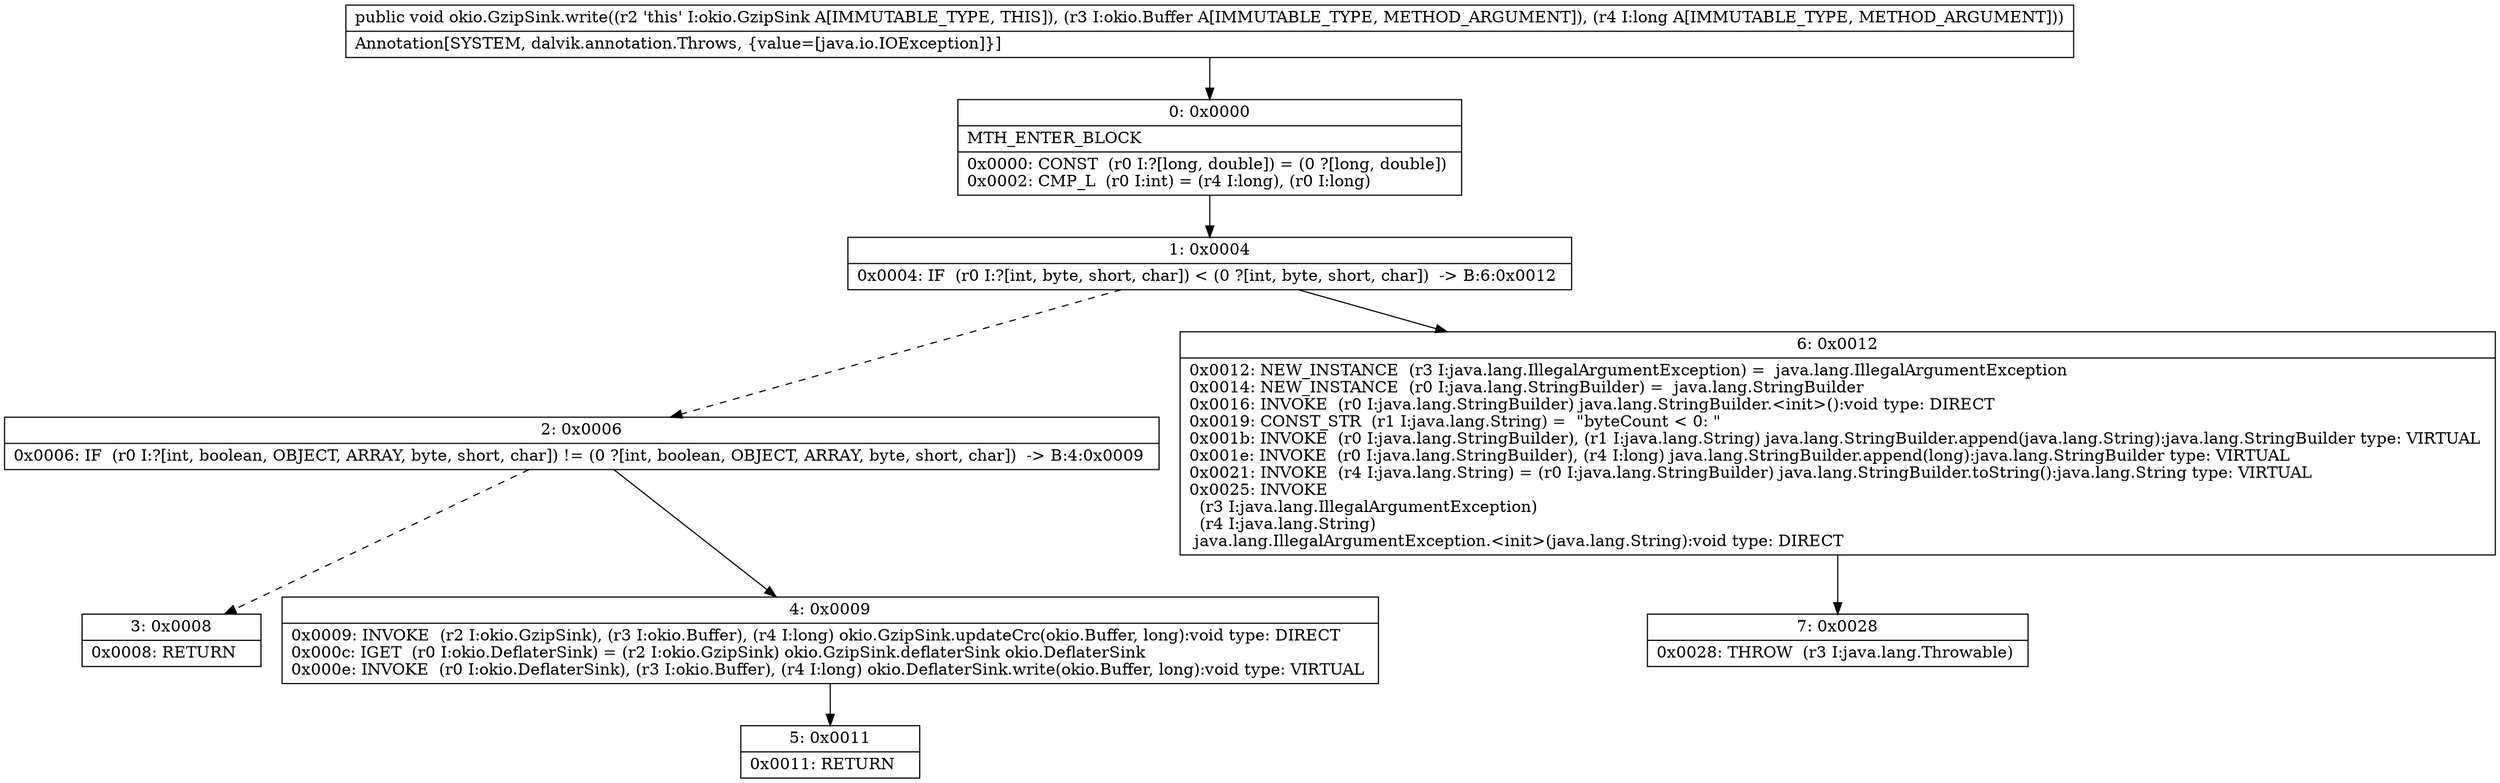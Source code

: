 digraph "CFG forokio.GzipSink.write(Lokio\/Buffer;J)V" {
Node_0 [shape=record,label="{0\:\ 0x0000|MTH_ENTER_BLOCK\l|0x0000: CONST  (r0 I:?[long, double]) = (0 ?[long, double]) \l0x0002: CMP_L  (r0 I:int) = (r4 I:long), (r0 I:long) \l}"];
Node_1 [shape=record,label="{1\:\ 0x0004|0x0004: IF  (r0 I:?[int, byte, short, char]) \< (0 ?[int, byte, short, char])  \-\> B:6:0x0012 \l}"];
Node_2 [shape=record,label="{2\:\ 0x0006|0x0006: IF  (r0 I:?[int, boolean, OBJECT, ARRAY, byte, short, char]) != (0 ?[int, boolean, OBJECT, ARRAY, byte, short, char])  \-\> B:4:0x0009 \l}"];
Node_3 [shape=record,label="{3\:\ 0x0008|0x0008: RETURN   \l}"];
Node_4 [shape=record,label="{4\:\ 0x0009|0x0009: INVOKE  (r2 I:okio.GzipSink), (r3 I:okio.Buffer), (r4 I:long) okio.GzipSink.updateCrc(okio.Buffer, long):void type: DIRECT \l0x000c: IGET  (r0 I:okio.DeflaterSink) = (r2 I:okio.GzipSink) okio.GzipSink.deflaterSink okio.DeflaterSink \l0x000e: INVOKE  (r0 I:okio.DeflaterSink), (r3 I:okio.Buffer), (r4 I:long) okio.DeflaterSink.write(okio.Buffer, long):void type: VIRTUAL \l}"];
Node_5 [shape=record,label="{5\:\ 0x0011|0x0011: RETURN   \l}"];
Node_6 [shape=record,label="{6\:\ 0x0012|0x0012: NEW_INSTANCE  (r3 I:java.lang.IllegalArgumentException) =  java.lang.IllegalArgumentException \l0x0014: NEW_INSTANCE  (r0 I:java.lang.StringBuilder) =  java.lang.StringBuilder \l0x0016: INVOKE  (r0 I:java.lang.StringBuilder) java.lang.StringBuilder.\<init\>():void type: DIRECT \l0x0019: CONST_STR  (r1 I:java.lang.String) =  \"byteCount \< 0: \" \l0x001b: INVOKE  (r0 I:java.lang.StringBuilder), (r1 I:java.lang.String) java.lang.StringBuilder.append(java.lang.String):java.lang.StringBuilder type: VIRTUAL \l0x001e: INVOKE  (r0 I:java.lang.StringBuilder), (r4 I:long) java.lang.StringBuilder.append(long):java.lang.StringBuilder type: VIRTUAL \l0x0021: INVOKE  (r4 I:java.lang.String) = (r0 I:java.lang.StringBuilder) java.lang.StringBuilder.toString():java.lang.String type: VIRTUAL \l0x0025: INVOKE  \l  (r3 I:java.lang.IllegalArgumentException)\l  (r4 I:java.lang.String)\l java.lang.IllegalArgumentException.\<init\>(java.lang.String):void type: DIRECT \l}"];
Node_7 [shape=record,label="{7\:\ 0x0028|0x0028: THROW  (r3 I:java.lang.Throwable) \l}"];
MethodNode[shape=record,label="{public void okio.GzipSink.write((r2 'this' I:okio.GzipSink A[IMMUTABLE_TYPE, THIS]), (r3 I:okio.Buffer A[IMMUTABLE_TYPE, METHOD_ARGUMENT]), (r4 I:long A[IMMUTABLE_TYPE, METHOD_ARGUMENT]))  | Annotation[SYSTEM, dalvik.annotation.Throws, \{value=[java.io.IOException]\}]\l}"];
MethodNode -> Node_0;
Node_0 -> Node_1;
Node_1 -> Node_2[style=dashed];
Node_1 -> Node_6;
Node_2 -> Node_3[style=dashed];
Node_2 -> Node_4;
Node_4 -> Node_5;
Node_6 -> Node_7;
}

